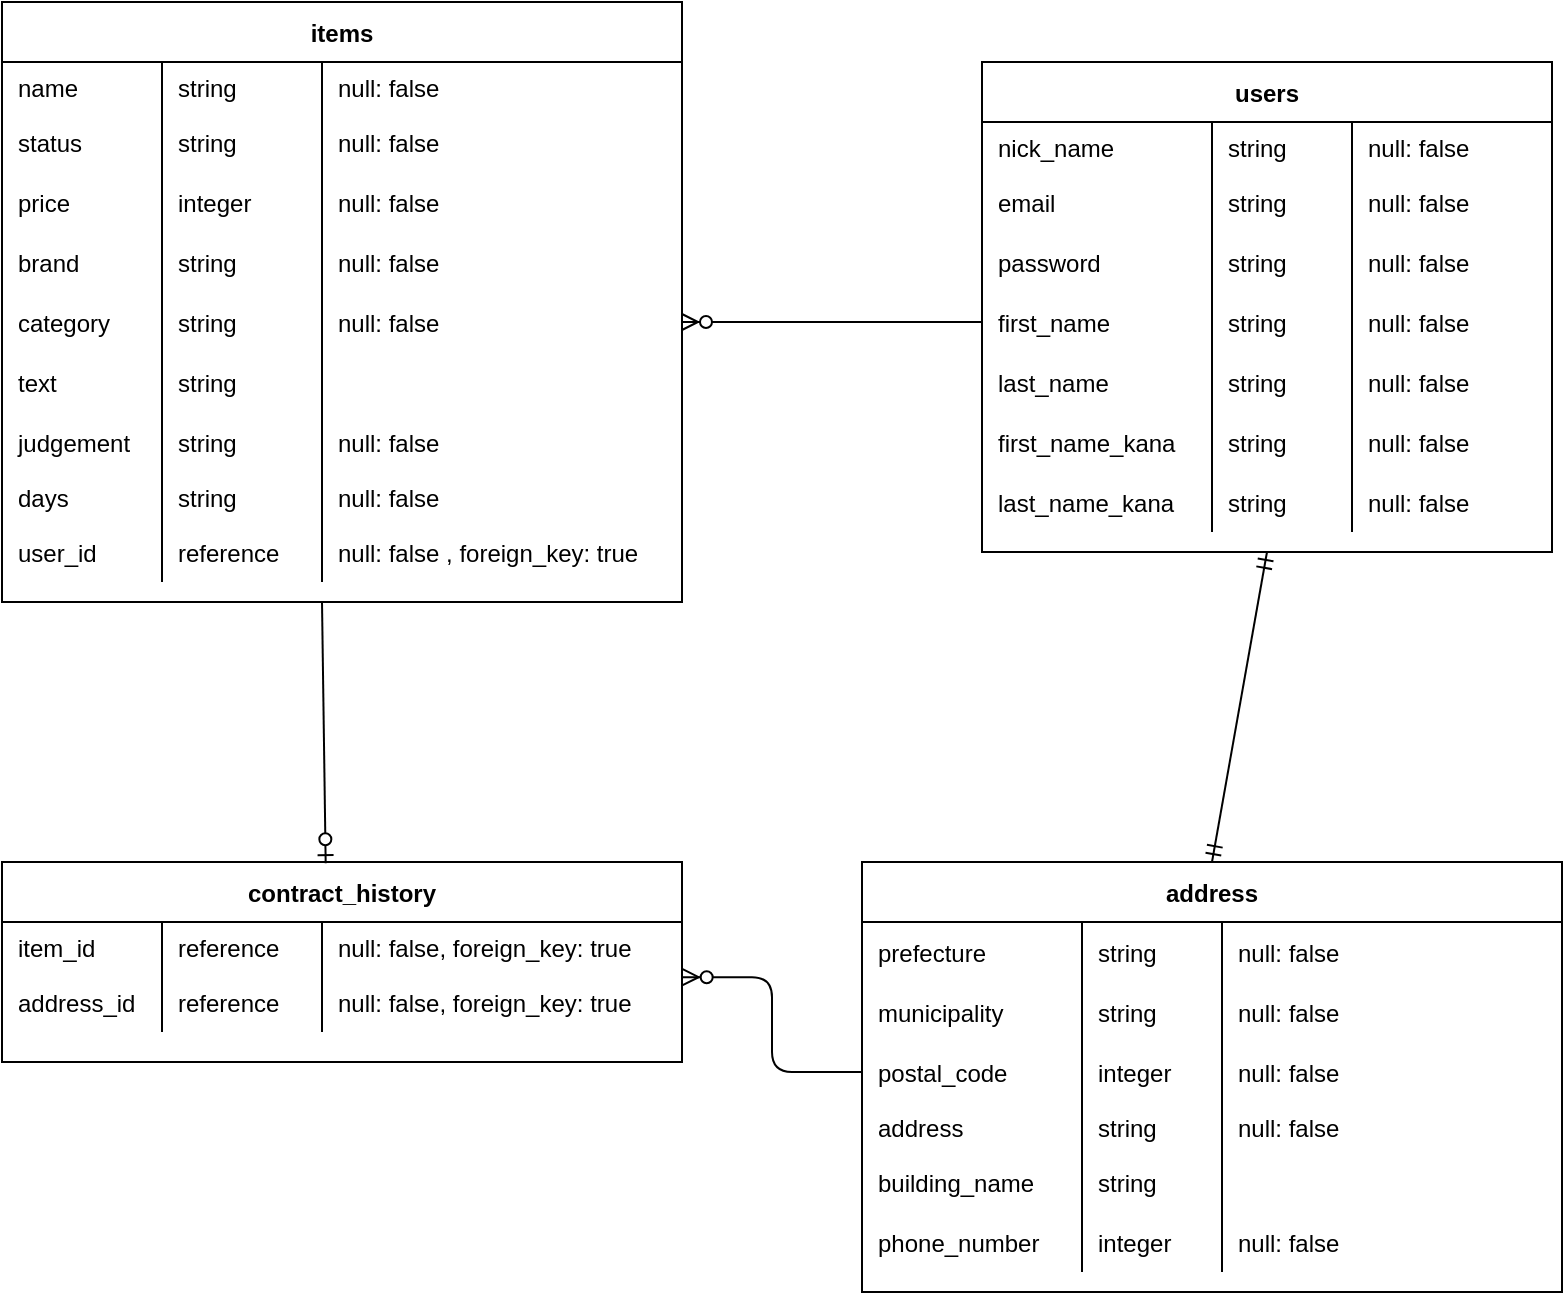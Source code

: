 <mxfile version="13.10.0" type="embed">
    <diagram id="RWNy0dyGibLeNK02531_" name="ページ1">
        <mxGraphModel dx="694" dy="734" grid="1" gridSize="10" guides="0" tooltips="1" connect="1" arrows="1" fold="1" page="1" pageScale="1" pageWidth="850" pageHeight="1100" math="0" shadow="0">
            <root>
                <mxCell id="0"/>
                <mxCell id="1" parent="0"/>
                <mxCell id="31" value="users" style="shape=table;startSize=30;container=1;collapsible=1;childLayout=tableLayout;fixedRows=1;rowLines=0;fontStyle=1;align=center;resizeLast=1;" vertex="1" parent="1">
                    <mxGeometry x="510" y="360" width="285" height="245" as="geometry"/>
                </mxCell>
                <mxCell id="67" style="shape=partialRectangle;collapsible=0;dropTarget=0;pointerEvents=0;fillColor=none;top=0;left=0;bottom=0;right=0;points=[[0,0.5],[1,0.5]];portConstraint=eastwest;" vertex="1" parent="31">
                    <mxGeometry y="30" width="285" height="25" as="geometry"/>
                </mxCell>
                <mxCell id="69" value="nick_name" style="shape=partialRectangle;connectable=0;fillColor=none;top=0;left=0;bottom=0;right=0;align=left;spacingLeft=6;overflow=hidden;" vertex="1" parent="67">
                    <mxGeometry width="115" height="25" as="geometry"/>
                </mxCell>
                <mxCell id="70" value="string" style="shape=partialRectangle;connectable=0;fillColor=none;top=0;left=0;bottom=0;right=0;align=left;spacingLeft=6;overflow=hidden;" vertex="1" parent="67">
                    <mxGeometry x="115" width="70" height="25" as="geometry"/>
                </mxCell>
                <mxCell id="71" value="null: false" style="shape=partialRectangle;connectable=0;fillColor=none;top=0;left=0;bottom=0;right=0;align=left;spacingLeft=6;overflow=hidden;" vertex="1" parent="67">
                    <mxGeometry x="185" width="100" height="25" as="geometry"/>
                </mxCell>
                <mxCell id="62" style="shape=partialRectangle;collapsible=0;dropTarget=0;pointerEvents=0;fillColor=none;top=0;left=0;bottom=0;right=0;points=[[0,0.5],[1,0.5]];portConstraint=eastwest;" vertex="1" parent="31">
                    <mxGeometry y="55" width="285" height="30" as="geometry"/>
                </mxCell>
                <mxCell id="64" value="email" style="shape=partialRectangle;connectable=0;fillColor=none;top=0;left=0;bottom=0;right=0;align=left;spacingLeft=6;overflow=hidden;" vertex="1" parent="62">
                    <mxGeometry width="115" height="30" as="geometry"/>
                </mxCell>
                <mxCell id="65" value="string" style="shape=partialRectangle;connectable=0;fillColor=none;top=0;left=0;bottom=0;right=0;align=left;spacingLeft=6;overflow=hidden;" vertex="1" parent="62">
                    <mxGeometry x="115" width="70" height="30" as="geometry"/>
                </mxCell>
                <mxCell id="66" value="null: false" style="shape=partialRectangle;connectable=0;fillColor=none;top=0;left=0;bottom=0;right=0;align=left;spacingLeft=6;overflow=hidden;" vertex="1" parent="62">
                    <mxGeometry x="185" width="100" height="30" as="geometry"/>
                </mxCell>
                <mxCell id="85" style="shape=partialRectangle;collapsible=0;dropTarget=0;pointerEvents=0;fillColor=none;top=0;left=0;bottom=0;right=0;points=[[0,0.5],[1,0.5]];portConstraint=eastwest;" vertex="1" parent="31">
                    <mxGeometry y="85" width="285" height="30" as="geometry"/>
                </mxCell>
                <mxCell id="86" value="password" style="shape=partialRectangle;connectable=0;fillColor=none;top=0;left=0;bottom=0;right=0;align=left;spacingLeft=6;overflow=hidden;" vertex="1" parent="85">
                    <mxGeometry width="115" height="30" as="geometry"/>
                </mxCell>
                <mxCell id="87" value="string" style="shape=partialRectangle;connectable=0;fillColor=none;top=0;left=0;bottom=0;right=0;align=left;spacingLeft=6;overflow=hidden;" vertex="1" parent="85">
                    <mxGeometry x="115" width="70" height="30" as="geometry"/>
                </mxCell>
                <mxCell id="88" value="null: false" style="shape=partialRectangle;connectable=0;fillColor=none;top=0;left=0;bottom=0;right=0;align=left;spacingLeft=6;overflow=hidden;" vertex="1" parent="85">
                    <mxGeometry x="185" width="100" height="30" as="geometry"/>
                </mxCell>
                <mxCell id="35" value="" style="shape=partialRectangle;collapsible=0;dropTarget=0;pointerEvents=0;fillColor=none;top=0;left=0;bottom=0;right=0;points=[[0,0.5],[1,0.5]];portConstraint=eastwest;" vertex="1" parent="31">
                    <mxGeometry y="115" width="285" height="30" as="geometry"/>
                </mxCell>
                <mxCell id="37" value="first_name" style="shape=partialRectangle;connectable=0;fillColor=none;top=0;left=0;bottom=0;right=0;align=left;spacingLeft=6;overflow=hidden;" vertex="1" parent="35">
                    <mxGeometry width="115" height="30" as="geometry"/>
                </mxCell>
                <mxCell id="53" value="string" style="shape=partialRectangle;connectable=0;fillColor=none;top=0;left=0;bottom=0;right=0;align=left;spacingLeft=6;overflow=hidden;" vertex="1" parent="35">
                    <mxGeometry x="115" width="70" height="30" as="geometry"/>
                </mxCell>
                <mxCell id="48" value="null: false" style="shape=partialRectangle;connectable=0;fillColor=none;top=0;left=0;bottom=0;right=0;align=left;spacingLeft=6;overflow=hidden;" vertex="1" parent="35">
                    <mxGeometry x="185" width="100" height="30" as="geometry"/>
                </mxCell>
                <mxCell id="38" value="" style="shape=partialRectangle;collapsible=0;dropTarget=0;pointerEvents=0;fillColor=none;top=0;left=0;bottom=0;right=0;points=[[0,0.5],[1,0.5]];portConstraint=eastwest;" vertex="1" parent="31">
                    <mxGeometry y="145" width="285" height="30" as="geometry"/>
                </mxCell>
                <mxCell id="40" value="last_name" style="shape=partialRectangle;connectable=0;fillColor=none;top=0;left=0;bottom=0;right=0;align=left;spacingLeft=6;overflow=hidden;" vertex="1" parent="38">
                    <mxGeometry width="115" height="30" as="geometry"/>
                </mxCell>
                <mxCell id="54" value="string" style="shape=partialRectangle;connectable=0;fillColor=none;top=0;left=0;bottom=0;right=0;align=left;spacingLeft=6;overflow=hidden;" vertex="1" parent="38">
                    <mxGeometry x="115" width="70" height="30" as="geometry"/>
                </mxCell>
                <mxCell id="49" value="null: false" style="shape=partialRectangle;connectable=0;fillColor=none;top=0;left=0;bottom=0;right=0;align=left;spacingLeft=6;overflow=hidden;" vertex="1" parent="38">
                    <mxGeometry x="185" width="100" height="30" as="geometry"/>
                </mxCell>
                <mxCell id="41" value="" style="shape=partialRectangle;collapsible=0;dropTarget=0;pointerEvents=0;fillColor=none;top=0;left=0;bottom=0;right=0;points=[[0,0.5],[1,0.5]];portConstraint=eastwest;" vertex="1" parent="31">
                    <mxGeometry y="175" width="285" height="30" as="geometry"/>
                </mxCell>
                <mxCell id="43" value="first_name_kana" style="shape=partialRectangle;connectable=0;fillColor=none;top=0;left=0;bottom=0;right=0;align=left;spacingLeft=6;overflow=hidden;" vertex="1" parent="41">
                    <mxGeometry width="115" height="30" as="geometry"/>
                </mxCell>
                <mxCell id="55" value="string" style="shape=partialRectangle;connectable=0;fillColor=none;top=0;left=0;bottom=0;right=0;align=left;spacingLeft=6;overflow=hidden;" vertex="1" parent="41">
                    <mxGeometry x="115" width="70" height="30" as="geometry"/>
                </mxCell>
                <mxCell id="50" value="null: false" style="shape=partialRectangle;connectable=0;fillColor=none;top=0;left=0;bottom=0;right=0;align=left;spacingLeft=6;overflow=hidden;" vertex="1" parent="41">
                    <mxGeometry x="185" width="100" height="30" as="geometry"/>
                </mxCell>
                <mxCell id="81" style="shape=partialRectangle;collapsible=0;dropTarget=0;pointerEvents=0;fillColor=none;top=0;left=0;bottom=0;right=0;points=[[0,0.5],[1,0.5]];portConstraint=eastwest;" vertex="1" parent="31">
                    <mxGeometry y="205" width="285" height="30" as="geometry"/>
                </mxCell>
                <mxCell id="82" value="last_name_kana" style="shape=partialRectangle;connectable=0;fillColor=none;top=0;left=0;bottom=0;right=0;align=left;spacingLeft=6;overflow=hidden;" vertex="1" parent="81">
                    <mxGeometry width="115" height="30" as="geometry"/>
                </mxCell>
                <mxCell id="83" value="string" style="shape=partialRectangle;connectable=0;fillColor=none;top=0;left=0;bottom=0;right=0;align=left;spacingLeft=6;overflow=hidden;" vertex="1" parent="81">
                    <mxGeometry x="115" width="70" height="30" as="geometry"/>
                </mxCell>
                <mxCell id="84" value="null: false" style="shape=partialRectangle;connectable=0;fillColor=none;top=0;left=0;bottom=0;right=0;align=left;spacingLeft=6;overflow=hidden;" vertex="1" parent="81">
                    <mxGeometry x="185" width="100" height="30" as="geometry"/>
                </mxCell>
                <mxCell id="89" value="items" style="shape=table;startSize=30;container=1;collapsible=1;childLayout=tableLayout;fixedRows=1;rowLines=0;fontStyle=1;align=center;resizeLast=1;" vertex="1" parent="1">
                    <mxGeometry x="20" y="330" width="340" height="300" as="geometry"/>
                </mxCell>
                <mxCell id="90" style="shape=partialRectangle;collapsible=0;dropTarget=0;pointerEvents=0;fillColor=none;top=0;left=0;bottom=0;right=0;points=[[0,0.5],[1,0.5]];portConstraint=eastwest;" vertex="1" parent="89">
                    <mxGeometry y="30" width="340" height="25" as="geometry"/>
                </mxCell>
                <mxCell id="91" value="name" style="shape=partialRectangle;connectable=0;fillColor=none;top=0;left=0;bottom=0;right=0;align=left;spacingLeft=6;overflow=hidden;" vertex="1" parent="90">
                    <mxGeometry width="80" height="25" as="geometry"/>
                </mxCell>
                <mxCell id="92" value="string" style="shape=partialRectangle;connectable=0;fillColor=none;top=0;left=0;bottom=0;right=0;align=left;spacingLeft=6;overflow=hidden;" vertex="1" parent="90">
                    <mxGeometry x="80" width="80" height="25" as="geometry"/>
                </mxCell>
                <mxCell id="93" value="null: false" style="shape=partialRectangle;connectable=0;fillColor=none;top=0;left=0;bottom=0;right=0;align=left;spacingLeft=6;overflow=hidden;" vertex="1" parent="90">
                    <mxGeometry x="160" width="180" height="25" as="geometry"/>
                </mxCell>
                <mxCell id="94" style="shape=partialRectangle;collapsible=0;dropTarget=0;pointerEvents=0;fillColor=none;top=0;left=0;bottom=0;right=0;points=[[0,0.5],[1,0.5]];portConstraint=eastwest;" vertex="1" parent="89">
                    <mxGeometry y="55" width="340" height="30" as="geometry"/>
                </mxCell>
                <mxCell id="95" value="status" style="shape=partialRectangle;connectable=0;fillColor=none;top=0;left=0;bottom=0;right=0;align=left;spacingLeft=6;overflow=hidden;" vertex="1" parent="94">
                    <mxGeometry width="80" height="30" as="geometry"/>
                </mxCell>
                <mxCell id="96" value="string" style="shape=partialRectangle;connectable=0;fillColor=none;top=0;left=0;bottom=0;right=0;align=left;spacingLeft=6;overflow=hidden;" vertex="1" parent="94">
                    <mxGeometry x="80" width="80" height="30" as="geometry"/>
                </mxCell>
                <mxCell id="97" value="null: false" style="shape=partialRectangle;connectable=0;fillColor=none;top=0;left=0;bottom=0;right=0;align=left;spacingLeft=6;overflow=hidden;" vertex="1" parent="94">
                    <mxGeometry x="160" width="180" height="30" as="geometry"/>
                </mxCell>
                <mxCell id="98" style="shape=partialRectangle;collapsible=0;dropTarget=0;pointerEvents=0;fillColor=none;top=0;left=0;bottom=0;right=0;points=[[0,0.5],[1,0.5]];portConstraint=eastwest;" vertex="1" parent="89">
                    <mxGeometry y="85" width="340" height="30" as="geometry"/>
                </mxCell>
                <mxCell id="99" value="price" style="shape=partialRectangle;connectable=0;fillColor=none;top=0;left=0;bottom=0;right=0;align=left;spacingLeft=6;overflow=hidden;" vertex="1" parent="98">
                    <mxGeometry width="80" height="30" as="geometry"/>
                </mxCell>
                <mxCell id="100" value="integer" style="shape=partialRectangle;connectable=0;fillColor=none;top=0;left=0;bottom=0;right=0;align=left;spacingLeft=6;overflow=hidden;" vertex="1" parent="98">
                    <mxGeometry x="80" width="80" height="30" as="geometry"/>
                </mxCell>
                <mxCell id="101" value="null: false" style="shape=partialRectangle;connectable=0;fillColor=none;top=0;left=0;bottom=0;right=0;align=left;spacingLeft=6;overflow=hidden;" vertex="1" parent="98">
                    <mxGeometry x="160" width="180" height="30" as="geometry"/>
                </mxCell>
                <mxCell id="102" value="" style="shape=partialRectangle;collapsible=0;dropTarget=0;pointerEvents=0;fillColor=none;top=0;left=0;bottom=0;right=0;points=[[0,0.5],[1,0.5]];portConstraint=eastwest;" vertex="1" parent="89">
                    <mxGeometry y="115" width="340" height="30" as="geometry"/>
                </mxCell>
                <mxCell id="103" value="brand" style="shape=partialRectangle;connectable=0;fillColor=none;top=0;left=0;bottom=0;right=0;align=left;spacingLeft=6;overflow=hidden;" vertex="1" parent="102">
                    <mxGeometry width="80" height="30" as="geometry"/>
                </mxCell>
                <mxCell id="104" value="string" style="shape=partialRectangle;connectable=0;fillColor=none;top=0;left=0;bottom=0;right=0;align=left;spacingLeft=6;overflow=hidden;" vertex="1" parent="102">
                    <mxGeometry x="80" width="80" height="30" as="geometry"/>
                </mxCell>
                <mxCell id="105" value="null: false" style="shape=partialRectangle;connectable=0;fillColor=none;top=0;left=0;bottom=0;right=0;align=left;spacingLeft=6;overflow=hidden;" vertex="1" parent="102">
                    <mxGeometry x="160" width="180" height="30" as="geometry"/>
                </mxCell>
                <mxCell id="106" value="" style="shape=partialRectangle;collapsible=0;dropTarget=0;pointerEvents=0;fillColor=none;top=0;left=0;bottom=0;right=0;points=[[0,0.5],[1,0.5]];portConstraint=eastwest;" vertex="1" parent="89">
                    <mxGeometry y="145" width="340" height="30" as="geometry"/>
                </mxCell>
                <mxCell id="107" value="category" style="shape=partialRectangle;connectable=0;fillColor=none;top=0;left=0;bottom=0;right=0;align=left;spacingLeft=6;overflow=hidden;" vertex="1" parent="106">
                    <mxGeometry width="80" height="30" as="geometry"/>
                </mxCell>
                <mxCell id="108" value="string" style="shape=partialRectangle;connectable=0;fillColor=none;top=0;left=0;bottom=0;right=0;align=left;spacingLeft=6;overflow=hidden;" vertex="1" parent="106">
                    <mxGeometry x="80" width="80" height="30" as="geometry"/>
                </mxCell>
                <mxCell id="109" value="null: false" style="shape=partialRectangle;connectable=0;fillColor=none;top=0;left=0;bottom=0;right=0;align=left;spacingLeft=6;overflow=hidden;" vertex="1" parent="106">
                    <mxGeometry x="160" width="180" height="30" as="geometry"/>
                </mxCell>
                <mxCell id="126" style="shape=partialRectangle;collapsible=0;dropTarget=0;pointerEvents=0;fillColor=none;top=0;left=0;bottom=0;right=0;points=[[0,0.5],[1,0.5]];portConstraint=eastwest;" vertex="1" parent="89">
                    <mxGeometry y="175" width="340" height="30" as="geometry"/>
                </mxCell>
                <mxCell id="127" value="text" style="shape=partialRectangle;connectable=0;fillColor=none;top=0;left=0;bottom=0;right=0;align=left;spacingLeft=6;overflow=hidden;" vertex="1" parent="126">
                    <mxGeometry width="80" height="30" as="geometry"/>
                </mxCell>
                <mxCell id="128" value="string" style="shape=partialRectangle;connectable=0;fillColor=none;top=0;left=0;bottom=0;right=0;align=left;spacingLeft=6;overflow=hidden;" vertex="1" parent="126">
                    <mxGeometry x="80" width="80" height="30" as="geometry"/>
                </mxCell>
                <mxCell id="129" style="shape=partialRectangle;connectable=0;fillColor=none;top=0;left=0;bottom=0;right=0;align=left;spacingLeft=6;overflow=hidden;" vertex="1" parent="126">
                    <mxGeometry x="160" width="180" height="30" as="geometry"/>
                </mxCell>
                <mxCell id="110" value="" style="shape=partialRectangle;collapsible=0;dropTarget=0;pointerEvents=0;fillColor=none;top=0;left=0;bottom=0;right=0;points=[[0,0.5],[1,0.5]];portConstraint=eastwest;" vertex="1" parent="89">
                    <mxGeometry y="205" width="340" height="30" as="geometry"/>
                </mxCell>
                <mxCell id="111" value="judgement" style="shape=partialRectangle;connectable=0;fillColor=none;top=0;left=0;bottom=0;right=0;align=left;spacingLeft=6;overflow=hidden;" vertex="1" parent="110">
                    <mxGeometry width="80" height="30" as="geometry"/>
                </mxCell>
                <mxCell id="112" value="string" style="shape=partialRectangle;connectable=0;fillColor=none;top=0;left=0;bottom=0;right=0;align=left;spacingLeft=6;overflow=hidden;" vertex="1" parent="110">
                    <mxGeometry x="80" width="80" height="30" as="geometry"/>
                </mxCell>
                <mxCell id="113" value="null: false" style="shape=partialRectangle;connectable=0;fillColor=none;top=0;left=0;bottom=0;right=0;align=left;spacingLeft=6;overflow=hidden;" vertex="1" parent="110">
                    <mxGeometry x="160" width="180" height="30" as="geometry"/>
                </mxCell>
                <mxCell id="114" style="shape=partialRectangle;collapsible=0;dropTarget=0;pointerEvents=0;fillColor=none;top=0;left=0;bottom=0;right=0;points=[[0,0.5],[1,0.5]];portConstraint=eastwest;" vertex="1" parent="89">
                    <mxGeometry y="235" width="340" height="25" as="geometry"/>
                </mxCell>
                <mxCell id="115" value="days" style="shape=partialRectangle;connectable=0;fillColor=none;top=0;left=0;bottom=0;right=0;align=left;spacingLeft=6;overflow=hidden;" vertex="1" parent="114">
                    <mxGeometry width="80" height="25" as="geometry"/>
                </mxCell>
                <mxCell id="116" value="string" style="shape=partialRectangle;connectable=0;fillColor=none;top=0;left=0;bottom=0;right=0;align=left;spacingLeft=6;overflow=hidden;" vertex="1" parent="114">
                    <mxGeometry x="80" width="80" height="25" as="geometry"/>
                </mxCell>
                <mxCell id="117" value="null: false" style="shape=partialRectangle;connectable=0;fillColor=none;top=0;left=0;bottom=0;right=0;align=left;spacingLeft=6;overflow=hidden;" vertex="1" parent="114">
                    <mxGeometry x="160" width="180" height="25" as="geometry"/>
                </mxCell>
                <mxCell id="118" style="shape=partialRectangle;collapsible=0;dropTarget=0;pointerEvents=0;fillColor=none;top=0;left=0;bottom=0;right=0;points=[[0,0.5],[1,0.5]];portConstraint=eastwest;" vertex="1" parent="89">
                    <mxGeometry y="260" width="340" height="30" as="geometry"/>
                </mxCell>
                <mxCell id="119" value="user_id" style="shape=partialRectangle;connectable=0;fillColor=none;top=0;left=0;bottom=0;right=0;align=left;spacingLeft=6;overflow=hidden;" vertex="1" parent="118">
                    <mxGeometry width="80" height="30" as="geometry"/>
                </mxCell>
                <mxCell id="120" value="reference" style="shape=partialRectangle;connectable=0;fillColor=none;top=0;left=0;bottom=0;right=0;align=left;spacingLeft=6;overflow=hidden;" vertex="1" parent="118">
                    <mxGeometry x="80" width="80" height="30" as="geometry"/>
                </mxCell>
                <mxCell id="121" value="null: false , foreign_key: true" style="shape=partialRectangle;connectable=0;fillColor=none;top=0;left=0;bottom=0;right=0;align=left;spacingLeft=6;overflow=hidden;" vertex="1" parent="118">
                    <mxGeometry x="160" width="180" height="30" as="geometry"/>
                </mxCell>
                <mxCell id="130" value="address" style="shape=table;startSize=30;container=1;collapsible=1;childLayout=tableLayout;fixedRows=1;rowLines=0;fontStyle=1;align=center;resizeLast=1;" vertex="1" parent="1">
                    <mxGeometry x="450" y="760" width="350" height="215" as="geometry"/>
                </mxCell>
                <mxCell id="147" value="" style="shape=partialRectangle;collapsible=0;dropTarget=0;pointerEvents=0;fillColor=none;top=0;left=0;bottom=0;right=0;points=[[0,0.5],[1,0.5]];portConstraint=eastwest;" vertex="1" parent="130">
                    <mxGeometry y="30" width="350" height="30" as="geometry"/>
                </mxCell>
                <mxCell id="148" value="prefecture" style="shape=partialRectangle;connectable=0;fillColor=none;top=0;left=0;bottom=0;right=0;align=left;spacingLeft=6;overflow=hidden;" vertex="1" parent="147">
                    <mxGeometry width="110" height="30" as="geometry"/>
                </mxCell>
                <mxCell id="149" value="string" style="shape=partialRectangle;connectable=0;fillColor=none;top=0;left=0;bottom=0;right=0;align=left;spacingLeft=6;overflow=hidden;" vertex="1" parent="147">
                    <mxGeometry x="110" width="70" height="30" as="geometry"/>
                </mxCell>
                <mxCell id="150" value="null: false" style="shape=partialRectangle;connectable=0;fillColor=none;top=0;left=0;bottom=0;right=0;align=left;spacingLeft=6;overflow=hidden;" vertex="1" parent="147">
                    <mxGeometry x="180" width="170" height="30" as="geometry"/>
                </mxCell>
                <mxCell id="151" style="shape=partialRectangle;collapsible=0;dropTarget=0;pointerEvents=0;fillColor=none;top=0;left=0;bottom=0;right=0;points=[[0,0.5],[1,0.5]];portConstraint=eastwest;" vertex="1" parent="130">
                    <mxGeometry y="60" width="350" height="30" as="geometry"/>
                </mxCell>
                <mxCell id="152" value="municipality" style="shape=partialRectangle;connectable=0;fillColor=none;top=0;left=0;bottom=0;right=0;align=left;spacingLeft=6;overflow=hidden;" vertex="1" parent="151">
                    <mxGeometry width="110" height="30" as="geometry"/>
                </mxCell>
                <mxCell id="153" value="string" style="shape=partialRectangle;connectable=0;fillColor=none;top=0;left=0;bottom=0;right=0;align=left;spacingLeft=6;overflow=hidden;" vertex="1" parent="151">
                    <mxGeometry x="110" width="70" height="30" as="geometry"/>
                </mxCell>
                <mxCell id="154" value="null: false" style="shape=partialRectangle;connectable=0;fillColor=none;top=0;left=0;bottom=0;right=0;align=left;spacingLeft=6;overflow=hidden;" vertex="1" parent="151">
                    <mxGeometry x="180" width="170" height="30" as="geometry"/>
                </mxCell>
                <mxCell id="155" value="" style="shape=partialRectangle;collapsible=0;dropTarget=0;pointerEvents=0;fillColor=none;top=0;left=0;bottom=0;right=0;points=[[0,0.5],[1,0.5]];portConstraint=eastwest;" vertex="1" parent="130">
                    <mxGeometry y="90" width="350" height="30" as="geometry"/>
                </mxCell>
                <mxCell id="156" value="postal_code" style="shape=partialRectangle;connectable=0;fillColor=none;top=0;left=0;bottom=0;right=0;align=left;spacingLeft=6;overflow=hidden;" vertex="1" parent="155">
                    <mxGeometry width="110" height="30" as="geometry"/>
                </mxCell>
                <mxCell id="157" value="integer" style="shape=partialRectangle;connectable=0;fillColor=none;top=0;left=0;bottom=0;right=0;align=left;spacingLeft=6;overflow=hidden;" vertex="1" parent="155">
                    <mxGeometry x="110" width="70" height="30" as="geometry"/>
                </mxCell>
                <mxCell id="158" value="null: false" style="shape=partialRectangle;connectable=0;fillColor=none;top=0;left=0;bottom=0;right=0;align=left;spacingLeft=6;overflow=hidden;" vertex="1" parent="155">
                    <mxGeometry x="180" width="170" height="30" as="geometry"/>
                </mxCell>
                <mxCell id="159" style="shape=partialRectangle;collapsible=0;dropTarget=0;pointerEvents=0;fillColor=none;top=0;left=0;bottom=0;right=0;points=[[0,0.5],[1,0.5]];portConstraint=eastwest;" vertex="1" parent="130">
                    <mxGeometry y="120" width="350" height="25" as="geometry"/>
                </mxCell>
                <mxCell id="160" value="address" style="shape=partialRectangle;connectable=0;fillColor=none;top=0;left=0;bottom=0;right=0;align=left;spacingLeft=6;overflow=hidden;" vertex="1" parent="159">
                    <mxGeometry width="110" height="25" as="geometry"/>
                </mxCell>
                <mxCell id="161" value="string" style="shape=partialRectangle;connectable=0;fillColor=none;top=0;left=0;bottom=0;right=0;align=left;spacingLeft=6;overflow=hidden;" vertex="1" parent="159">
                    <mxGeometry x="110" width="70" height="25" as="geometry"/>
                </mxCell>
                <mxCell id="162" value="null: false" style="shape=partialRectangle;connectable=0;fillColor=none;top=0;left=0;bottom=0;right=0;align=left;spacingLeft=6;overflow=hidden;" vertex="1" parent="159">
                    <mxGeometry x="180" width="170" height="25" as="geometry"/>
                </mxCell>
                <mxCell id="163" style="shape=partialRectangle;collapsible=0;dropTarget=0;pointerEvents=0;fillColor=none;top=0;left=0;bottom=0;right=0;points=[[0,0.5],[1,0.5]];portConstraint=eastwest;" vertex="1" parent="130">
                    <mxGeometry y="145" width="350" height="30" as="geometry"/>
                </mxCell>
                <mxCell id="164" value="building_name" style="shape=partialRectangle;connectable=0;fillColor=none;top=0;left=0;bottom=0;right=0;align=left;spacingLeft=6;overflow=hidden;" vertex="1" parent="163">
                    <mxGeometry width="110" height="30" as="geometry"/>
                </mxCell>
                <mxCell id="165" value="string" style="shape=partialRectangle;connectable=0;fillColor=none;top=0;left=0;bottom=0;right=0;align=left;spacingLeft=6;overflow=hidden;" vertex="1" parent="163">
                    <mxGeometry x="110" width="70" height="30" as="geometry"/>
                </mxCell>
                <mxCell id="166" value="" style="shape=partialRectangle;connectable=0;fillColor=none;top=0;left=0;bottom=0;right=0;align=left;spacingLeft=6;overflow=hidden;" vertex="1" parent="163">
                    <mxGeometry x="180" width="170" height="30" as="geometry"/>
                </mxCell>
                <mxCell id="231" style="shape=partialRectangle;collapsible=0;dropTarget=0;pointerEvents=0;fillColor=none;top=0;left=0;bottom=0;right=0;points=[[0,0.5],[1,0.5]];portConstraint=eastwest;" vertex="1" parent="130">
                    <mxGeometry y="175" width="350" height="30" as="geometry"/>
                </mxCell>
                <mxCell id="232" value="phone_number" style="shape=partialRectangle;connectable=0;fillColor=none;top=0;left=0;bottom=0;right=0;align=left;spacingLeft=6;overflow=hidden;" vertex="1" parent="231">
                    <mxGeometry width="110" height="30" as="geometry"/>
                </mxCell>
                <mxCell id="233" value="integer" style="shape=partialRectangle;connectable=0;fillColor=none;top=0;left=0;bottom=0;right=0;align=left;spacingLeft=6;overflow=hidden;" vertex="1" parent="231">
                    <mxGeometry x="110" width="70" height="30" as="geometry"/>
                </mxCell>
                <mxCell id="234" value="null: false" style="shape=partialRectangle;connectable=0;fillColor=none;top=0;left=0;bottom=0;right=0;align=left;spacingLeft=6;overflow=hidden;" vertex="1" parent="231">
                    <mxGeometry x="180" width="170" height="30" as="geometry"/>
                </mxCell>
                <mxCell id="212" value="contract_history" style="shape=table;startSize=30;container=1;collapsible=1;childLayout=tableLayout;fixedRows=1;rowLines=0;fontStyle=1;align=center;resizeLast=1;" vertex="1" parent="1">
                    <mxGeometry x="20" y="760" width="340" height="100" as="geometry"/>
                </mxCell>
                <mxCell id="213" style="shape=partialRectangle;collapsible=0;dropTarget=0;pointerEvents=0;fillColor=none;top=0;left=0;bottom=0;right=0;points=[[0,0.5],[1,0.5]];portConstraint=eastwest;" vertex="1" parent="212">
                    <mxGeometry y="30" width="340" height="25" as="geometry"/>
                </mxCell>
                <mxCell id="214" value="item_id" style="shape=partialRectangle;connectable=0;fillColor=none;top=0;left=0;bottom=0;right=0;align=left;spacingLeft=6;overflow=hidden;" vertex="1" parent="213">
                    <mxGeometry width="80" height="25" as="geometry"/>
                </mxCell>
                <mxCell id="215" value="reference" style="shape=partialRectangle;connectable=0;fillColor=none;top=0;left=0;bottom=0;right=0;align=left;spacingLeft=6;overflow=hidden;" vertex="1" parent="213">
                    <mxGeometry x="80" width="80" height="25" as="geometry"/>
                </mxCell>
                <mxCell id="216" value="null: false, foreign_key: true" style="shape=partialRectangle;connectable=0;fillColor=none;top=0;left=0;bottom=0;right=0;align=left;spacingLeft=6;overflow=hidden;" vertex="1" parent="213">
                    <mxGeometry x="160" width="180" height="25" as="geometry"/>
                </mxCell>
                <mxCell id="217" style="shape=partialRectangle;collapsible=0;dropTarget=0;pointerEvents=0;fillColor=none;top=0;left=0;bottom=0;right=0;points=[[0,0.5],[1,0.5]];portConstraint=eastwest;" vertex="1" parent="212">
                    <mxGeometry y="55" width="340" height="30" as="geometry"/>
                </mxCell>
                <mxCell id="218" value="address_id" style="shape=partialRectangle;connectable=0;fillColor=none;top=0;left=0;bottom=0;right=0;align=left;spacingLeft=6;overflow=hidden;" vertex="1" parent="217">
                    <mxGeometry width="80" height="30" as="geometry"/>
                </mxCell>
                <mxCell id="219" value="reference" style="shape=partialRectangle;connectable=0;fillColor=none;top=0;left=0;bottom=0;right=0;align=left;spacingLeft=6;overflow=hidden;" vertex="1" parent="217">
                    <mxGeometry x="80" width="80" height="30" as="geometry"/>
                </mxCell>
                <mxCell id="220" value="null: false, foreign_key: true" style="shape=partialRectangle;connectable=0;fillColor=none;top=0;left=0;bottom=0;right=0;align=left;spacingLeft=6;overflow=hidden;" vertex="1" parent="217">
                    <mxGeometry x="160" width="180" height="30" as="geometry"/>
                </mxCell>
                <mxCell id="221" value="" style="edgeStyle=entityRelationEdgeStyle;fontSize=12;html=1;endArrow=ERzeroToMany;endFill=1;entryX=1;entryY=0.5;entryDx=0;entryDy=0;exitX=0;exitY=0.5;exitDx=0;exitDy=0;" edge="1" parent="1" source="35" target="106">
                    <mxGeometry width="100" height="100" relative="1" as="geometry">
                        <mxPoint x="380" y="570" as="sourcePoint"/>
                        <mxPoint x="480" y="480" as="targetPoint"/>
                    </mxGeometry>
                </mxCell>
                <mxCell id="223" value="" style="fontSize=12;html=1;endArrow=ERzeroToMany;endFill=1;startSize=7;entryX=1.001;entryY=0.087;entryDx=0;entryDy=0;entryPerimeter=0;exitX=0;exitY=0.5;exitDx=0;exitDy=0;edgeStyle=orthogonalEdgeStyle;" edge="1" parent="1" source="155" target="217">
                    <mxGeometry width="100" height="100" relative="1" as="geometry">
                        <mxPoint x="724" y="240" as="sourcePoint"/>
                        <mxPoint x="710" y="270" as="targetPoint"/>
                    </mxGeometry>
                </mxCell>
                <mxCell id="227" value="" style="fontSize=12;html=1;endArrow=ERzeroToOne;endFill=1;entryX=0.476;entryY=0.006;entryDx=0;entryDy=0;entryPerimeter=0;" edge="1" parent="1" target="212">
                    <mxGeometry width="100" height="100" relative="1" as="geometry">
                        <mxPoint x="180" y="630" as="sourcePoint"/>
                        <mxPoint x="250" y="190" as="targetPoint"/>
                    </mxGeometry>
                </mxCell>
                <mxCell id="228" value="" style="fontSize=12;html=1;endArrow=ERmandOne;startArrow=ERmandOne;exitX=0.5;exitY=0;exitDx=0;exitDy=0;entryX=0.5;entryY=1;entryDx=0;entryDy=0;" edge="1" parent="1" source="130" target="31">
                    <mxGeometry width="100" height="100" relative="1" as="geometry">
                        <mxPoint x="590" y="720" as="sourcePoint"/>
                        <mxPoint x="600" y="605" as="targetPoint"/>
                    </mxGeometry>
                </mxCell>
            </root>
        </mxGraphModel>
    </diagram>
</mxfile>